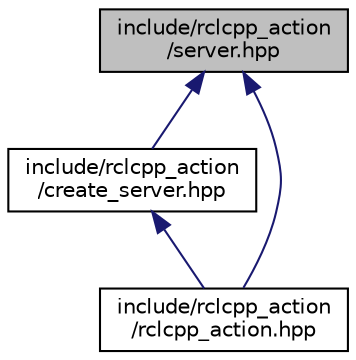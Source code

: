 digraph "include/rclcpp_action/server.hpp"
{
  edge [fontname="Helvetica",fontsize="10",labelfontname="Helvetica",labelfontsize="10"];
  node [fontname="Helvetica",fontsize="10",shape=record];
  Node72 [label="include/rclcpp_action\l/server.hpp",height=0.2,width=0.4,color="black", fillcolor="grey75", style="filled", fontcolor="black"];
  Node72 -> Node73 [dir="back",color="midnightblue",fontsize="10",style="solid",fontname="Helvetica"];
  Node73 [label="include/rclcpp_action\l/create_server.hpp",height=0.2,width=0.4,color="black", fillcolor="white", style="filled",URL="$create__server_8hpp.html"];
  Node73 -> Node74 [dir="back",color="midnightblue",fontsize="10",style="solid",fontname="Helvetica"];
  Node74 [label="include/rclcpp_action\l/rclcpp_action.hpp",height=0.2,width=0.4,color="black", fillcolor="white", style="filled",URL="$rclcpp__action_8hpp.html"];
  Node72 -> Node74 [dir="back",color="midnightblue",fontsize="10",style="solid",fontname="Helvetica"];
}
